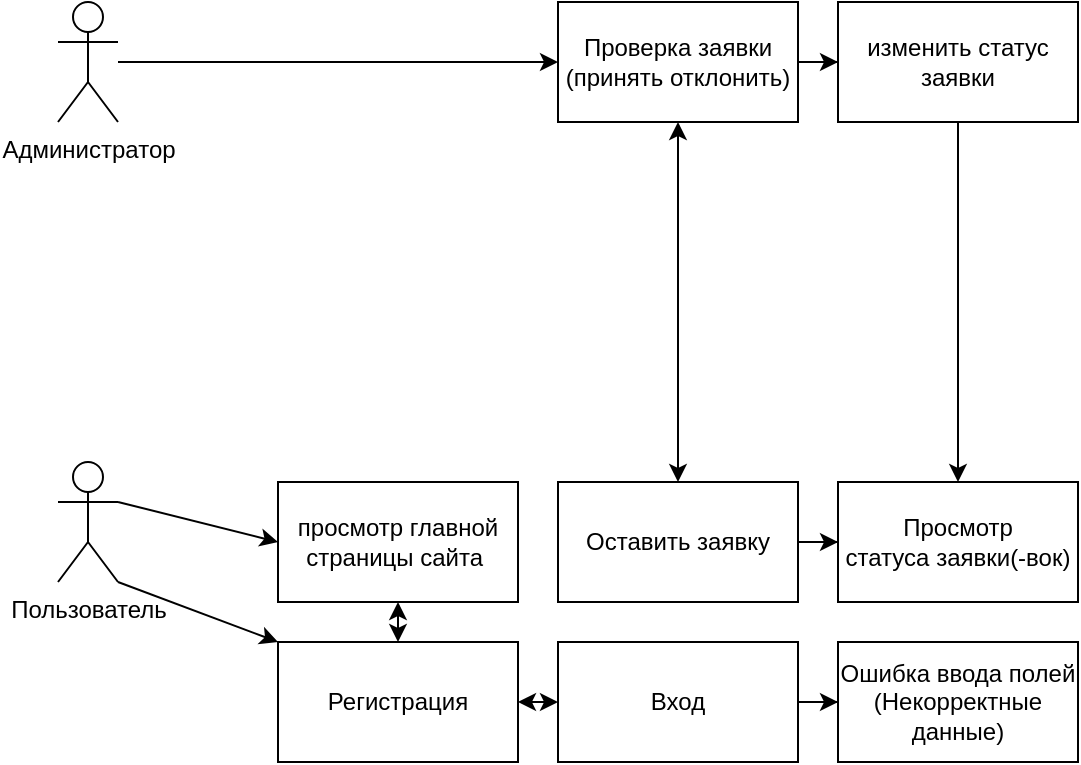 <mxfile version="24.7.14">
  <diagram name="Страница — 1" id="e0UmErpheH39MSEIZLmF">
    <mxGraphModel dx="1430" dy="758" grid="1" gridSize="10" guides="1" tooltips="1" connect="1" arrows="1" fold="1" page="1" pageScale="1" pageWidth="827" pageHeight="1169" math="0" shadow="0">
      <root>
        <mxCell id="0" />
        <mxCell id="1" parent="0" />
        <mxCell id="iWfbBTwQtNq1Akc0Ouv_-3" value="Регистрация" style="rounded=0;whiteSpace=wrap;html=1;" vertex="1" parent="1">
          <mxGeometry x="180" y="400" width="120" height="60" as="geometry" />
        </mxCell>
        <mxCell id="iWfbBTwQtNq1Akc0Ouv_-22" value="" style="edgeStyle=orthogonalEdgeStyle;rounded=0;orthogonalLoop=1;jettySize=auto;html=1;" edge="1" parent="1" source="iWfbBTwQtNq1Akc0Ouv_-4" target="iWfbBTwQtNq1Akc0Ouv_-17">
          <mxGeometry relative="1" as="geometry" />
        </mxCell>
        <mxCell id="iWfbBTwQtNq1Akc0Ouv_-4" value="Проверка заявки&lt;div&gt;(принять отклонить)&lt;/div&gt;" style="rounded=0;whiteSpace=wrap;html=1;" vertex="1" parent="1">
          <mxGeometry x="320" y="80" width="120" height="60" as="geometry" />
        </mxCell>
        <mxCell id="iWfbBTwQtNq1Akc0Ouv_-14" value="" style="edgeStyle=orthogonalEdgeStyle;rounded=0;orthogonalLoop=1;jettySize=auto;html=1;" edge="1" parent="1" source="iWfbBTwQtNq1Akc0Ouv_-5" target="iWfbBTwQtNq1Akc0Ouv_-6">
          <mxGeometry relative="1" as="geometry" />
        </mxCell>
        <mxCell id="iWfbBTwQtNq1Akc0Ouv_-5" value="Оставить заявку" style="rounded=0;whiteSpace=wrap;html=1;" vertex="1" parent="1">
          <mxGeometry x="320" y="320" width="120" height="60" as="geometry" />
        </mxCell>
        <mxCell id="iWfbBTwQtNq1Akc0Ouv_-6" value="Просмотр статуса&amp;nbsp;&lt;span style=&quot;background-color: initial;&quot;&gt;заявки(-вок)&lt;/span&gt;" style="rounded=0;whiteSpace=wrap;html=1;" vertex="1" parent="1">
          <mxGeometry x="460" y="320" width="120" height="60" as="geometry" />
        </mxCell>
        <mxCell id="iWfbBTwQtNq1Akc0Ouv_-16" value="" style="endArrow=classic;startArrow=classic;html=1;rounded=0;exitX=0.5;exitY=0;exitDx=0;exitDy=0;entryX=0.5;entryY=1;entryDx=0;entryDy=0;" edge="1" parent="1" source="iWfbBTwQtNq1Akc0Ouv_-5" target="iWfbBTwQtNq1Akc0Ouv_-4">
          <mxGeometry width="50" height="50" relative="1" as="geometry">
            <mxPoint x="390" y="420" as="sourcePoint" />
            <mxPoint x="440" y="370" as="targetPoint" />
          </mxGeometry>
        </mxCell>
        <mxCell id="iWfbBTwQtNq1Akc0Ouv_-21" style="edgeStyle=orthogonalEdgeStyle;rounded=0;orthogonalLoop=1;jettySize=auto;html=1;entryX=0.5;entryY=0;entryDx=0;entryDy=0;" edge="1" parent="1" source="iWfbBTwQtNq1Akc0Ouv_-17" target="iWfbBTwQtNq1Akc0Ouv_-6">
          <mxGeometry relative="1" as="geometry" />
        </mxCell>
        <mxCell id="iWfbBTwQtNq1Akc0Ouv_-17" value="изменить статус заявки" style="rounded=0;whiteSpace=wrap;html=1;" vertex="1" parent="1">
          <mxGeometry x="460" y="80" width="120" height="60" as="geometry" />
        </mxCell>
        <mxCell id="iWfbBTwQtNq1Akc0Ouv_-33" style="edgeStyle=orthogonalEdgeStyle;rounded=0;orthogonalLoop=1;jettySize=auto;html=1;entryX=0;entryY=0.5;entryDx=0;entryDy=0;" edge="1" parent="1" source="iWfbBTwQtNq1Akc0Ouv_-23" target="iWfbBTwQtNq1Akc0Ouv_-4">
          <mxGeometry relative="1" as="geometry" />
        </mxCell>
        <mxCell id="iWfbBTwQtNq1Akc0Ouv_-23" value="Администратор" style="shape=umlActor;verticalLabelPosition=bottom;verticalAlign=top;html=1;outlineConnect=0;" vertex="1" parent="1">
          <mxGeometry x="70" y="80" width="30" height="60" as="geometry" />
        </mxCell>
        <mxCell id="iWfbBTwQtNq1Akc0Ouv_-24" value="Пользователь" style="shape=umlActor;verticalLabelPosition=bottom;verticalAlign=top;html=1;outlineConnect=0;" vertex="1" parent="1">
          <mxGeometry x="70" y="310" width="30" height="60" as="geometry" />
        </mxCell>
        <mxCell id="iWfbBTwQtNq1Akc0Ouv_-34" value="просмотр главной страницы сайта&amp;nbsp;" style="rounded=0;whiteSpace=wrap;html=1;" vertex="1" parent="1">
          <mxGeometry x="180" y="320" width="120" height="60" as="geometry" />
        </mxCell>
        <mxCell id="iWfbBTwQtNq1Akc0Ouv_-41" value="" style="edgeStyle=orthogonalEdgeStyle;rounded=0;orthogonalLoop=1;jettySize=auto;html=1;" edge="1" parent="1" source="iWfbBTwQtNq1Akc0Ouv_-37" target="iWfbBTwQtNq1Akc0Ouv_-40">
          <mxGeometry relative="1" as="geometry" />
        </mxCell>
        <mxCell id="iWfbBTwQtNq1Akc0Ouv_-37" value="Вход" style="rounded=0;whiteSpace=wrap;html=1;" vertex="1" parent="1">
          <mxGeometry x="320" y="400" width="120" height="60" as="geometry" />
        </mxCell>
        <mxCell id="iWfbBTwQtNq1Akc0Ouv_-40" value="Ошибка ввода полей&lt;div&gt;(Некорректные данные)&lt;/div&gt;" style="rounded=0;whiteSpace=wrap;html=1;" vertex="1" parent="1">
          <mxGeometry x="460" y="400" width="120" height="60" as="geometry" />
        </mxCell>
        <mxCell id="iWfbBTwQtNq1Akc0Ouv_-43" value="" style="endArrow=classic;html=1;rounded=0;exitX=1;exitY=0.333;exitDx=0;exitDy=0;exitPerimeter=0;entryX=0;entryY=0.5;entryDx=0;entryDy=0;" edge="1" parent="1" source="iWfbBTwQtNq1Akc0Ouv_-24" target="iWfbBTwQtNq1Akc0Ouv_-34">
          <mxGeometry width="50" height="50" relative="1" as="geometry">
            <mxPoint x="390" y="540" as="sourcePoint" />
            <mxPoint x="440" y="490" as="targetPoint" />
          </mxGeometry>
        </mxCell>
        <mxCell id="iWfbBTwQtNq1Akc0Ouv_-44" value="" style="endArrow=classic;html=1;rounded=0;exitX=1;exitY=1;exitDx=0;exitDy=0;exitPerimeter=0;entryX=0;entryY=0;entryDx=0;entryDy=0;" edge="1" parent="1" source="iWfbBTwQtNq1Akc0Ouv_-24" target="iWfbBTwQtNq1Akc0Ouv_-3">
          <mxGeometry width="50" height="50" relative="1" as="geometry">
            <mxPoint x="390" y="540" as="sourcePoint" />
            <mxPoint x="440" y="490" as="targetPoint" />
          </mxGeometry>
        </mxCell>
        <mxCell id="iWfbBTwQtNq1Akc0Ouv_-45" value="" style="endArrow=classic;startArrow=classic;html=1;rounded=0;exitX=0.5;exitY=0;exitDx=0;exitDy=0;entryX=0.5;entryY=1;entryDx=0;entryDy=0;" edge="1" parent="1" source="iWfbBTwQtNq1Akc0Ouv_-3" target="iWfbBTwQtNq1Akc0Ouv_-34">
          <mxGeometry width="50" height="50" relative="1" as="geometry">
            <mxPoint x="390" y="540" as="sourcePoint" />
            <mxPoint x="440" y="490" as="targetPoint" />
          </mxGeometry>
        </mxCell>
        <mxCell id="iWfbBTwQtNq1Akc0Ouv_-46" value="" style="endArrow=classic;startArrow=classic;html=1;rounded=0;exitX=1;exitY=0.5;exitDx=0;exitDy=0;entryX=0;entryY=0.5;entryDx=0;entryDy=0;" edge="1" parent="1" source="iWfbBTwQtNq1Akc0Ouv_-3" target="iWfbBTwQtNq1Akc0Ouv_-37">
          <mxGeometry width="50" height="50" relative="1" as="geometry">
            <mxPoint x="390" y="540" as="sourcePoint" />
            <mxPoint x="440" y="490" as="targetPoint" />
          </mxGeometry>
        </mxCell>
      </root>
    </mxGraphModel>
  </diagram>
</mxfile>

